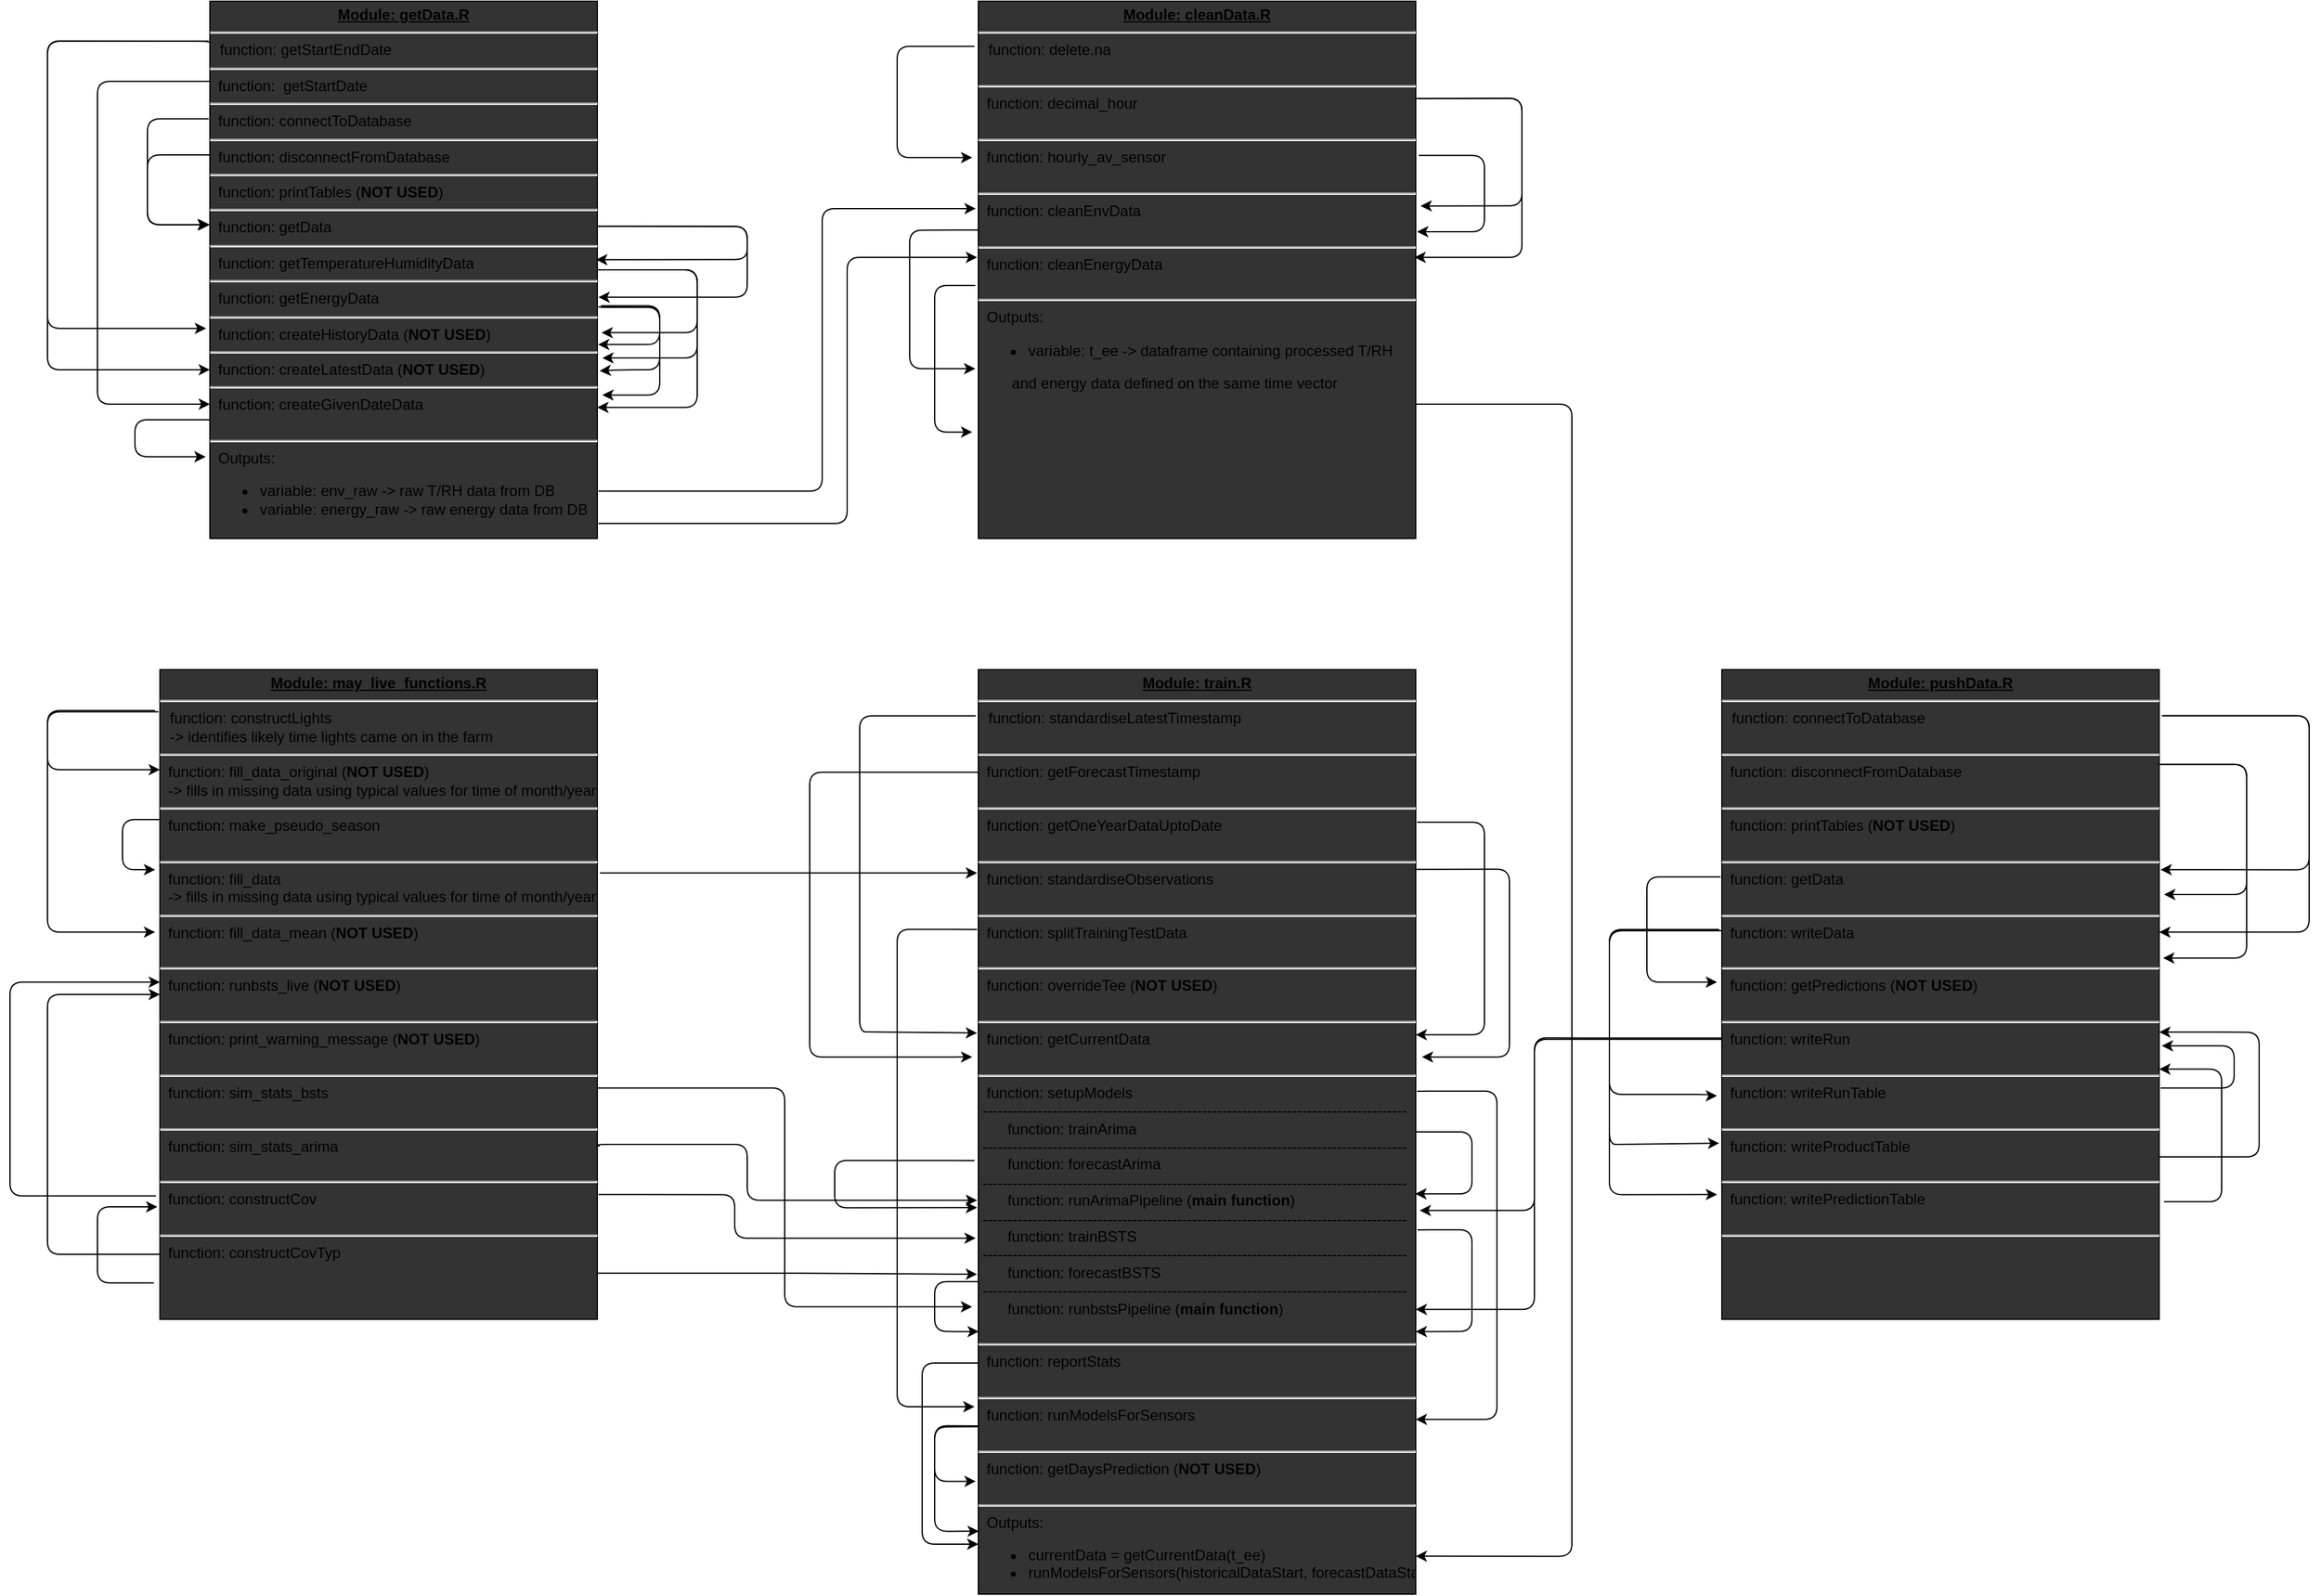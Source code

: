 <mxfile>
    <diagram name="Page-1" id="a7904f86-f2b4-8e86-fa97-74104820619b">
        <mxGraphModel dx="2024" dy="539" grid="1" gridSize="10" guides="1" tooltips="1" connect="1" arrows="1" fold="1" page="1" pageScale="1" pageWidth="1100" pageHeight="850" background="none" math="0" shadow="0">
            <root>
                <mxCell id="0"/>
                <mxCell id="1" parent="0"/>
                <mxCell id="6" style="edgeStyle=orthogonalEdgeStyle;html=1;elbow=vertical;exitX=0;exitY=0.081;exitDx=0;exitDy=0;exitPerimeter=0;entryX=-0.01;entryY=0.609;entryDx=0;entryDy=0;entryPerimeter=0;" parent="1" source="24794b860abc3c2d-1" target="24794b860abc3c2d-1" edge="1">
                    <mxGeometry relative="1" as="geometry">
                        <mxPoint x="-330" y="296" as="targetPoint"/>
                        <mxPoint x="-330" y="67" as="sourcePoint"/>
                        <Array as="points">
                            <mxPoint x="-310" y="67"/>
                            <mxPoint x="-440" y="67"/>
                            <mxPoint x="-440" y="297"/>
                        </Array>
                    </mxGeometry>
                </mxCell>
                <mxCell id="9" style="edgeStyle=elbowEdgeStyle;html=1;entryX=0;entryY=0.75;entryDx=0;entryDy=0;exitX=0.003;exitY=0.149;exitDx=0;exitDy=0;exitPerimeter=0;" parent="1" source="24794b860abc3c2d-1" target="24794b860abc3c2d-1" edge="1">
                    <mxGeometry relative="1" as="geometry">
                        <mxPoint x="-313" y="360" as="targetPoint"/>
                        <mxPoint x="-330" y="99" as="sourcePoint"/>
                        <Array as="points">
                            <mxPoint x="-400" y="230"/>
                            <mxPoint x="-450" y="90"/>
                        </Array>
                    </mxGeometry>
                </mxCell>
                <mxCell id="10" style="edgeStyle=elbowEdgeStyle;html=1;exitX=-0.003;exitY=0.219;exitDx=0;exitDy=0;exitPerimeter=0;entryX=-0.003;entryY=0.416;entryDx=0;entryDy=0;entryPerimeter=0;" parent="1" source="24794b860abc3c2d-1" target="24794b860abc3c2d-1" edge="1">
                    <mxGeometry relative="1" as="geometry">
                        <mxPoint x="-314" y="220" as="targetPoint"/>
                        <Array as="points">
                            <mxPoint x="-360" y="170"/>
                            <mxPoint x="-360" y="280"/>
                        </Array>
                    </mxGeometry>
                </mxCell>
                <mxCell id="13" style="edgeStyle=orthogonalEdgeStyle;html=1;exitX=1.003;exitY=0.419;exitDx=0;exitDy=0;exitPerimeter=0;entryX=0.997;entryY=0.481;entryDx=0;entryDy=0;entryPerimeter=0;" parent="1" source="24794b860abc3c2d-1" target="24794b860abc3c2d-1" edge="1">
                    <mxGeometry relative="1" as="geometry">
                        <mxPoint x="10" y="290" as="targetPoint"/>
                        <Array as="points">
                            <mxPoint x="120" y="215"/>
                            <mxPoint x="120" y="242"/>
                        </Array>
                    </mxGeometry>
                </mxCell>
                <mxCell id="15" style="edgeStyle=orthogonalEdgeStyle;html=1;exitX=1;exitY=0.419;exitDx=0;exitDy=0;entryX=1.003;entryY=0.551;entryDx=0;entryDy=0;entryPerimeter=0;exitPerimeter=0;" parent="1" source="24794b860abc3c2d-1" target="24794b860abc3c2d-1" edge="1">
                    <mxGeometry relative="1" as="geometry">
                        <mxPoint x="150" y="280" as="targetPoint"/>
                        <Array as="points">
                            <mxPoint x="120" y="215"/>
                            <mxPoint x="120" y="272"/>
                        </Array>
                    </mxGeometry>
                </mxCell>
                <mxCell id="16" style="edgeStyle=orthogonalEdgeStyle;html=1;exitX=-0.003;exitY=0.074;exitDx=0;exitDy=0;entryX=0;entryY=0.686;entryDx=0;entryDy=0;entryPerimeter=0;exitPerimeter=0;" parent="1" source="24794b860abc3c2d-1" target="24794b860abc3c2d-1" edge="1">
                    <mxGeometry relative="1" as="geometry">
                        <mxPoint x="-540" y="330" as="targetPoint"/>
                        <Array as="points">
                            <mxPoint x="-440" y="67"/>
                            <mxPoint x="-440" y="330"/>
                        </Array>
                    </mxGeometry>
                </mxCell>
                <mxCell id="22" style="edgeStyle=orthogonalEdgeStyle;html=1;exitX=1;exitY=0.5;exitDx=0;exitDy=0;entryX=1.011;entryY=0.617;entryDx=0;entryDy=0;entryPerimeter=0;" parent="1" source="24794b860abc3c2d-1" target="24794b860abc3c2d-1" edge="1">
                    <mxGeometry relative="1" as="geometry">
                        <mxPoint x="80" y="300" as="targetPoint"/>
                        <Array as="points">
                            <mxPoint x="80" y="250"/>
                            <mxPoint x="80" y="300"/>
                        </Array>
                    </mxGeometry>
                </mxCell>
                <mxCell id="23" style="edgeStyle=orthogonalEdgeStyle;html=1;exitX=1;exitY=0.5;exitDx=0;exitDy=0;entryX=1.013;entryY=0.664;entryDx=0;entryDy=0;entryPerimeter=0;" parent="1" source="24794b860abc3c2d-1" target="24794b860abc3c2d-1" edge="1">
                    <mxGeometry relative="1" as="geometry">
                        <mxPoint x="20" y="320" as="targetPoint"/>
                        <Array as="points">
                            <mxPoint x="80" y="250"/>
                            <mxPoint x="80" y="321"/>
                        </Array>
                    </mxGeometry>
                </mxCell>
                <mxCell id="24" style="edgeStyle=orthogonalEdgeStyle;html=1;exitX=1;exitY=0.5;exitDx=0;exitDy=0;entryX=1;entryY=0.756;entryDx=0;entryDy=0;entryPerimeter=0;" parent="1" source="24794b860abc3c2d-1" target="24794b860abc3c2d-1" edge="1">
                    <mxGeometry relative="1" as="geometry">
                        <mxPoint x="10" y="360" as="targetPoint"/>
                        <Array as="points">
                            <mxPoint x="80" y="250"/>
                            <mxPoint x="80" y="360"/>
                        </Array>
                    </mxGeometry>
                </mxCell>
                <mxCell id="25" style="edgeStyle=orthogonalEdgeStyle;html=1;exitX=1.009;exitY=0.569;exitDx=0;exitDy=0;exitPerimeter=0;entryX=1.002;entryY=0.639;entryDx=0;entryDy=0;entryPerimeter=0;" parent="1" source="24794b860abc3c2d-1" target="24794b860abc3c2d-1" edge="1">
                    <mxGeometry relative="1" as="geometry">
                        <mxPoint x="10" y="310" as="targetPoint"/>
                        <Array as="points">
                            <mxPoint x="50" y="280"/>
                            <mxPoint x="50" y="310"/>
                        </Array>
                    </mxGeometry>
                </mxCell>
                <mxCell id="26" style="edgeStyle=orthogonalEdgeStyle;html=1;exitX=1.009;exitY=0.567;exitDx=0;exitDy=0;exitPerimeter=0;entryX=1.006;entryY=0.688;entryDx=0;entryDy=0;entryPerimeter=0;" parent="1" source="24794b860abc3c2d-1" target="24794b860abc3c2d-1" edge="1">
                    <mxGeometry relative="1" as="geometry">
                        <mxPoint x="20" y="330" as="targetPoint"/>
                        <Array as="points">
                            <mxPoint x="50" y="279"/>
                            <mxPoint x="50" y="330"/>
                            <mxPoint x="20" y="330"/>
                        </Array>
                    </mxGeometry>
                </mxCell>
                <mxCell id="27" style="edgeStyle=orthogonalEdgeStyle;html=1;exitX=1;exitY=0.567;exitDx=0;exitDy=0;entryX=1.013;entryY=0.733;entryDx=0;entryDy=0;entryPerimeter=0;exitPerimeter=0;" parent="1" source="24794b860abc3c2d-1" target="24794b860abc3c2d-1" edge="1">
                    <mxGeometry relative="1" as="geometry">
                        <mxPoint x="10" y="350" as="targetPoint"/>
                        <Array as="points">
                            <mxPoint y="280"/>
                            <mxPoint x="50" y="280"/>
                            <mxPoint x="50" y="350"/>
                        </Array>
                    </mxGeometry>
                </mxCell>
                <mxCell id="28" style="edgeStyle=orthogonalEdgeStyle;html=1;exitX=0;exitY=0.779;exitDx=0;exitDy=0;exitPerimeter=0;entryX=-0.011;entryY=0.848;entryDx=0;entryDy=0;entryPerimeter=0;" parent="1" source="24794b860abc3c2d-1" target="24794b860abc3c2d-1" edge="1">
                    <mxGeometry relative="1" as="geometry">
                        <mxPoint x="-420" y="400" as="targetPoint"/>
                        <mxPoint x="-340" y="360" as="sourcePoint"/>
                        <Array as="points">
                            <mxPoint x="-370" y="370"/>
                            <mxPoint x="-370" y="400"/>
                        </Array>
                    </mxGeometry>
                </mxCell>
                <mxCell id="30" style="edgeStyle=elbowEdgeStyle;html=1;exitX=1.003;exitY=0.912;exitDx=0;exitDy=0;exitPerimeter=0;entryX=-0.006;entryY=0.386;entryDx=0;entryDy=0;entryPerimeter=0;" parent="1" source="24794b860abc3c2d-1" target="29" edge="1">
                    <mxGeometry relative="1" as="geometry">
                        <mxPoint x="280" y="200" as="targetPoint"/>
                        <Array as="points">
                            <mxPoint x="180" y="350"/>
                            <mxPoint x="190" y="290"/>
                        </Array>
                    </mxGeometry>
                </mxCell>
                <mxCell id="32" style="edgeStyle=orthogonalEdgeStyle;html=1;exitX=1.003;exitY=0.972;exitDx=0;exitDy=0;exitPerimeter=0;entryX=-0.003;entryY=0.479;entryDx=0;entryDy=0;entryPerimeter=0;" parent="1" source="24794b860abc3c2d-1" target="29" edge="1">
                    <mxGeometry relative="1" as="geometry">
                        <mxPoint x="290" y="240" as="targetPoint"/>
                        <Array as="points">
                            <mxPoint x="200" y="453"/>
                            <mxPoint x="200" y="240"/>
                        </Array>
                    </mxGeometry>
                </mxCell>
                <mxCell id="24794b860abc3c2d-1" value="&lt;p style=&quot;margin: 0px ; margin-top: 4px ; text-align: center ; text-decoration: underline&quot;&gt;&lt;b&gt;Module: getData.R&lt;/b&gt;&lt;/p&gt;&lt;hr&gt;&lt;p style=&quot;margin: 0px 0px 0px 8px;&quot;&gt;function: getStartEndDate&lt;/p&gt;&lt;hr&gt;&amp;nbsp; function:&amp;nbsp; getStartDate&lt;br&gt;&lt;hr&gt;&amp;nbsp; function: connectToDatabase&lt;br&gt;&lt;hr&gt;&amp;nbsp; function: disconnectFromDatabase&lt;br&gt;&lt;hr&gt;&amp;nbsp; function: printTables (&lt;b&gt;NOT USED&lt;/b&gt;)&lt;br&gt;&lt;hr&gt;&amp;nbsp; function: getData&lt;br&gt;&lt;hr&gt;&amp;nbsp; function: getTemperatureHumidityData&lt;br&gt;&lt;hr&gt;&amp;nbsp; function: getEnergyData&lt;br&gt;&lt;hr&gt;&amp;nbsp; function: createHistoryData (&lt;b&gt;NOT USED&lt;/b&gt;)&lt;br&gt;&lt;hr&gt;&amp;nbsp; function: createLatestData (&lt;b&gt;NOT USED&lt;/b&gt;)&lt;br&gt;&lt;hr&gt;&amp;nbsp; function: createGivenDateData&lt;br&gt;&lt;br&gt;&lt;hr&gt;&amp;nbsp; Outputs:&lt;br&gt;&lt;ul&gt;&lt;li&gt;variable: env_raw -&amp;gt; raw T/RH data from DB&lt;/li&gt;&lt;li&gt;variable: energy_raw -&amp;gt; raw energy data from DB&lt;/li&gt;&lt;/ul&gt;" style="verticalAlign=top;align=left;overflow=fill;fontSize=12;fontFamily=Helvetica;html=1;rounded=0;shadow=0;comic=0;labelBackgroundColor=none;strokeWidth=1;fillColor=#333333;" parent="1" vertex="1">
                    <mxGeometry x="-310" y="35" width="310" height="430" as="geometry"/>
                </mxCell>
                <mxCell id="12" style="edgeStyle=elbowEdgeStyle;html=1;exitX=0;exitY=0.286;exitDx=0;exitDy=0;exitPerimeter=0;entryX=0;entryY=0.416;entryDx=0;entryDy=0;entryPerimeter=0;" parent="1" source="24794b860abc3c2d-1" target="24794b860abc3c2d-1" edge="1">
                    <mxGeometry relative="1" as="geometry">
                        <mxPoint x="-310.0" y="219.71" as="targetPoint"/>
                        <mxPoint x="-310.0" y="135.0" as="sourcePoint"/>
                        <Array as="points">
                            <mxPoint x="-360" y="170"/>
                            <mxPoint x="-359.07" y="175.83"/>
                            <mxPoint x="-359.07" y="285.83"/>
                        </Array>
                    </mxGeometry>
                </mxCell>
                <mxCell id="35" style="edgeStyle=orthogonalEdgeStyle;html=1;exitX=-0.009;exitY=0.084;exitDx=0;exitDy=0;exitPerimeter=0;entryX=-0.014;entryY=0.291;entryDx=0;entryDy=0;entryPerimeter=0;" parent="1" source="29" target="29" edge="1">
                    <mxGeometry relative="1" as="geometry">
                        <mxPoint x="290" y="160" as="targetPoint"/>
                        <Array as="points">
                            <mxPoint x="240" y="71"/>
                            <mxPoint x="240" y="160"/>
                        </Array>
                    </mxGeometry>
                </mxCell>
                <mxCell id="36" style="edgeStyle=orthogonalEdgeStyle;html=1;exitX=1.006;exitY=0.181;exitDx=0;exitDy=0;exitPerimeter=0;entryX=1.011;entryY=0.381;entryDx=0;entryDy=0;entryPerimeter=0;" parent="1" source="29" target="29" edge="1">
                    <mxGeometry relative="1" as="geometry">
                        <mxPoint x="730" y="200" as="targetPoint"/>
                        <Array as="points">
                            <mxPoint x="740" y="113"/>
                            <mxPoint x="740" y="199"/>
                        </Array>
                    </mxGeometry>
                </mxCell>
                <mxCell id="37" style="edgeStyle=orthogonalEdgeStyle;html=1;exitX=1;exitY=0.181;exitDx=0;exitDy=0;exitPerimeter=0;entryX=0.997;entryY=0.479;entryDx=0;entryDy=0;entryPerimeter=0;" parent="1" source="29" target="29" edge="1">
                    <mxGeometry relative="1" as="geometry">
                        <mxPoint x="660" y="240" as="targetPoint"/>
                        <Array as="points">
                            <mxPoint x="740" y="113"/>
                            <mxPoint x="740" y="240"/>
                        </Array>
                    </mxGeometry>
                </mxCell>
                <mxCell id="38" style="edgeStyle=orthogonalEdgeStyle;html=1;exitX=1.007;exitY=0.287;exitDx=0;exitDy=0;exitPerimeter=0;entryX=1.003;entryY=0.429;entryDx=0;entryDy=0;entryPerimeter=0;" parent="1" source="29" target="29" edge="1">
                    <mxGeometry relative="1" as="geometry">
                        <mxPoint x="660" y="220" as="targetPoint"/>
                        <Array as="points">
                            <mxPoint x="710" y="158"/>
                            <mxPoint x="710" y="220"/>
                        </Array>
                    </mxGeometry>
                </mxCell>
                <mxCell id="39" style="edgeStyle=orthogonalEdgeStyle;html=1;exitX=0.001;exitY=0.426;exitDx=0;exitDy=0;exitPerimeter=0;entryX=-0.007;entryY=0.684;entryDx=0;entryDy=0;entryPerimeter=0;" parent="1" source="29" target="29" edge="1">
                    <mxGeometry relative="1" as="geometry">
                        <mxPoint x="220" y="330" as="targetPoint"/>
                        <Array as="points">
                            <mxPoint x="250" y="218"/>
                            <mxPoint x="250" y="329"/>
                        </Array>
                    </mxGeometry>
                </mxCell>
                <mxCell id="40" style="edgeStyle=orthogonalEdgeStyle;html=1;exitX=-0.007;exitY=0.529;exitDx=0;exitDy=0;exitPerimeter=0;entryX=-0.014;entryY=0.802;entryDx=0;entryDy=0;entryPerimeter=0;" parent="1" source="29" target="29" edge="1">
                    <mxGeometry relative="1" as="geometry">
                        <mxPoint x="280" y="380" as="targetPoint"/>
                        <Array as="points">
                            <mxPoint x="270" y="263"/>
                            <mxPoint x="270" y="380"/>
                        </Array>
                    </mxGeometry>
                </mxCell>
                <mxCell id="77" style="edgeStyle=orthogonalEdgeStyle;html=1;exitX=1;exitY=0.75;exitDx=0;exitDy=0;entryX=1;entryY=0.959;entryDx=0;entryDy=0;entryPerimeter=0;" edge="1" parent="1" source="29" target="47">
                    <mxGeometry relative="1" as="geometry">
                        <mxPoint x="660" y="1280" as="targetPoint"/>
                        <Array as="points">
                            <mxPoint x="780" y="358"/>
                            <mxPoint x="780" y="1280"/>
                        </Array>
                    </mxGeometry>
                </mxCell>
                <mxCell id="29" value="&lt;p style=&quot;margin: 0px ; margin-top: 4px ; text-align: center ; text-decoration: underline&quot;&gt;&lt;b&gt;Module: cleanData.R&lt;/b&gt;&lt;/p&gt;&lt;hr&gt;&lt;p style=&quot;margin: 0px 0px 0px 8px;&quot;&gt;function: delete.na&lt;/p&gt;&lt;p style=&quot;margin: 0px 0px 0px 8px;&quot;&gt;&lt;br&gt;&lt;/p&gt;&lt;hr&gt;&amp;nbsp; function: decimal_hour&lt;br&gt;&lt;br&gt;&lt;hr&gt;&amp;nbsp; function: hourly_av_sensor&lt;br&gt;&lt;br&gt;&lt;hr&gt;&amp;nbsp; function: cleanEnvData&lt;br&gt;&lt;br&gt;&lt;hr&gt;&amp;nbsp; function: cleanEnergyData&lt;br&gt;&lt;br&gt;&lt;hr&gt;&amp;nbsp;&amp;nbsp;Outputs:&lt;br&gt;&lt;ul&gt;&lt;li&gt;variable: t_ee -&amp;gt; dataframe containing processed T/RH&lt;/li&gt;&lt;/ul&gt;&lt;span style=&quot;white-space: pre;&quot;&gt;&#9;&lt;/span&gt;and energy data defined on the same time vector" style="verticalAlign=top;align=left;overflow=fill;fontSize=12;fontFamily=Helvetica;html=1;rounded=0;shadow=0;comic=0;labelBackgroundColor=none;strokeWidth=1;fillColor=#333333;" parent="1" vertex="1">
                    <mxGeometry x="305" y="35" width="350" height="430" as="geometry"/>
                </mxCell>
                <mxCell id="44" style="edgeStyle=orthogonalEdgeStyle;html=1;exitX=-0.011;exitY=0.063;exitDx=0;exitDy=0;exitPerimeter=0;entryX=0;entryY=0.154;entryDx=0;entryDy=0;entryPerimeter=0;" parent="1" source="42" target="42" edge="1">
                    <mxGeometry relative="1" as="geometry">
                        <mxPoint x="-354" y="650" as="targetPoint"/>
                        <Array as="points">
                            <mxPoint x="-440" y="603"/>
                            <mxPoint x="-440" y="650"/>
                        </Array>
                    </mxGeometry>
                </mxCell>
                <mxCell id="45" style="edgeStyle=orthogonalEdgeStyle;html=1;exitX=-0.003;exitY=0.065;exitDx=0;exitDy=0;exitPerimeter=0;entryX=-0.011;entryY=0.404;entryDx=0;entryDy=0;entryPerimeter=0;" parent="1" source="42" target="42" edge="1">
                    <mxGeometry relative="1" as="geometry">
                        <mxPoint x="-360" y="780" as="targetPoint"/>
                        <Array as="points">
                            <mxPoint x="-440" y="604"/>
                            <mxPoint x="-440" y="780"/>
                        </Array>
                    </mxGeometry>
                </mxCell>
                <mxCell id="46" style="edgeStyle=orthogonalEdgeStyle;html=1;entryX=-0.011;entryY=0.308;entryDx=0;entryDy=0;entryPerimeter=0;" parent="1" target="42" edge="1">
                    <mxGeometry relative="1" as="geometry">
                        <mxPoint x="-360" y="730" as="targetPoint"/>
                        <mxPoint x="-350" y="690" as="sourcePoint"/>
                        <Array as="points">
                            <mxPoint x="-380" y="690"/>
                            <mxPoint x="-380" y="730"/>
                        </Array>
                    </mxGeometry>
                </mxCell>
                <mxCell id="49" style="edgeStyle=orthogonalEdgeStyle;html=1;exitX=1.006;exitY=0.313;exitDx=0;exitDy=0;exitPerimeter=0;entryX=-0.003;entryY=0.22;entryDx=0;entryDy=0;entryPerimeter=0;" parent="1" source="42" target="47" edge="1">
                    <mxGeometry relative="1" as="geometry">
                        <mxPoint x="240" y="700" as="targetPoint"/>
                    </mxGeometry>
                </mxCell>
                <mxCell id="51" style="edgeStyle=orthogonalEdgeStyle;html=1;exitX=0.997;exitY=0.644;exitDx=0;exitDy=0;exitPerimeter=0;" parent="1" source="42" edge="1">
                    <mxGeometry relative="1" as="geometry">
                        <mxPoint x="300" y="1080" as="targetPoint"/>
                        <Array as="points">
                            <mxPoint x="150" y="905"/>
                            <mxPoint x="150" y="1080"/>
                        </Array>
                    </mxGeometry>
                </mxCell>
                <mxCell id="52" style="edgeStyle=orthogonalEdgeStyle;html=1;exitX=1.006;exitY=0.733;exitDx=0;exitDy=0;entryX=-0.003;entryY=0.574;entryDx=0;entryDy=0;entryPerimeter=0;exitPerimeter=0;" parent="1" source="42" target="47" edge="1">
                    <mxGeometry relative="1" as="geometry">
                        <Array as="points">
                            <mxPoint y="951"/>
                            <mxPoint y="950"/>
                            <mxPoint x="120" y="950"/>
                            <mxPoint x="120" y="995"/>
                        </Array>
                    </mxGeometry>
                </mxCell>
                <mxCell id="53" style="edgeStyle=orthogonalEdgeStyle;html=1;exitX=-0.009;exitY=0.81;exitDx=0;exitDy=0;exitPerimeter=0;entryX=0;entryY=0.481;entryDx=0;entryDy=0;entryPerimeter=0;" parent="1" source="42" target="42" edge="1">
                    <mxGeometry relative="1" as="geometry">
                        <mxPoint x="-490" y="820" as="targetPoint"/>
                        <Array as="points">
                            <mxPoint x="-470" y="991"/>
                            <mxPoint x="-470" y="820"/>
                        </Array>
                    </mxGeometry>
                </mxCell>
                <mxCell id="54" style="edgeStyle=orthogonalEdgeStyle;html=1;exitX=1.003;exitY=0.808;exitDx=0;exitDy=0;entryX=-0.006;entryY=0.615;entryDx=0;entryDy=0;entryPerimeter=0;exitPerimeter=0;" parent="1" source="42" target="47" edge="1">
                    <mxGeometry relative="1" as="geometry">
                        <Array as="points">
                            <mxPoint x="110" y="990"/>
                            <mxPoint x="110" y="1025"/>
                        </Array>
                    </mxGeometry>
                </mxCell>
                <mxCell id="55" style="edgeStyle=orthogonalEdgeStyle;html=1;exitX=0;exitY=0.9;exitDx=0;exitDy=0;exitPerimeter=0;entryX=0;entryY=0.5;entryDx=0;entryDy=0;" parent="1" source="42" target="42" edge="1">
                    <mxGeometry relative="1" as="geometry">
                        <mxPoint x="-480" y="830" as="targetPoint"/>
                        <Array as="points">
                            <mxPoint x="-440" y="1038"/>
                            <mxPoint x="-440" y="830"/>
                        </Array>
                    </mxGeometry>
                </mxCell>
                <mxCell id="56" style="edgeStyle=orthogonalEdgeStyle;html=1;exitX=-0.014;exitY=0.944;exitDx=0;exitDy=0;exitPerimeter=0;entryX=-0.006;entryY=0.827;entryDx=0;entryDy=0;entryPerimeter=0;" parent="1" source="42" target="42" edge="1">
                    <mxGeometry relative="1" as="geometry">
                        <mxPoint x="-500" y="1000" as="targetPoint"/>
                        <Array as="points">
                            <mxPoint x="-400" y="1061"/>
                            <mxPoint x="-400" y="1000"/>
                        </Array>
                    </mxGeometry>
                </mxCell>
                <mxCell id="57" style="edgeStyle=orthogonalEdgeStyle;html=1;exitX=0.997;exitY=0.929;exitDx=0;exitDy=0;exitPerimeter=0;entryX=-0.003;entryY=0.654;entryDx=0;entryDy=0;entryPerimeter=0;" parent="1" source="42" target="47" edge="1">
                    <mxGeometry relative="1" as="geometry">
                        <mxPoint x="90" y="960" as="targetPoint"/>
                    </mxGeometry>
                </mxCell>
                <mxCell id="42" value="&lt;p style=&quot;margin: 0px ; margin-top: 4px ; text-align: center ; text-decoration: underline&quot;&gt;&lt;b&gt;Module: may_live_functions.R&lt;/b&gt;&lt;/p&gt;&lt;hr&gt;&lt;p style=&quot;margin: 0px 0px 0px 8px;&quot;&gt;function: constructLights&lt;/p&gt;&lt;p style=&quot;margin: 0px 0px 0px 8px;&quot;&gt;-&amp;gt; identifies likely time lights came on in the farm&lt;/p&gt;&lt;hr&gt;&amp;nbsp; function: fill_data_original (&lt;b&gt;NOT USED&lt;/b&gt;)&lt;br&gt;&amp;nbsp; -&amp;gt; fills in missing data using typical values for time of month/year&lt;br&gt;&lt;hr&gt;&amp;nbsp; function: make_pseudo_season&lt;br&gt;&lt;br&gt;&lt;hr&gt;&amp;nbsp; function: fill_data&lt;br&gt;&amp;nbsp; -&amp;gt; fills in missing data using typical values for time of month/year&lt;br&gt;&lt;hr&gt;&amp;nbsp; function: fill_data_mean (&lt;b&gt;NOT USED&lt;/b&gt;)&lt;br&gt;&lt;br&gt;&lt;hr&gt;&amp;nbsp; function: runbsts_live (&lt;b&gt;NOT USED&lt;/b&gt;)&lt;br&gt;&lt;br&gt;&lt;hr&gt;&amp;nbsp; function: print_warning_message (&lt;b&gt;NOT USED&lt;/b&gt;)&lt;br&gt;&lt;br&gt;&lt;hr&gt;&amp;nbsp; function: sim_stats_bsts&lt;br&gt;&lt;br&gt;&lt;hr&gt;&amp;nbsp; function: sim_stats_arima&lt;br&gt;&lt;br&gt;&lt;hr&gt;&amp;nbsp; function: constructCov&lt;br&gt;&lt;br&gt;&lt;hr&gt;&amp;nbsp; function: constructCovTyp" style="verticalAlign=top;align=left;overflow=fill;fontSize=12;fontFamily=Helvetica;html=1;rounded=0;shadow=0;comic=0;labelBackgroundColor=none;strokeWidth=1;fillColor=#333333;" parent="1" vertex="1">
                    <mxGeometry x="-350" y="570" width="350" height="520" as="geometry"/>
                </mxCell>
                <mxCell id="72" style="edgeStyle=orthogonalEdgeStyle;html=1;exitX=-0.006;exitY=0.05;exitDx=0;exitDy=0;exitPerimeter=0;entryX=-0.003;entryY=0.393;entryDx=0;entryDy=0;entryPerimeter=0;" parent="1" source="47" target="47" edge="1">
                    <mxGeometry relative="1" as="geometry">
                        <mxPoint x="220" y="860" as="targetPoint"/>
                        <Array as="points">
                            <mxPoint x="210" y="607"/>
                            <mxPoint x="210" y="860"/>
                            <mxPoint x="220" y="860"/>
                        </Array>
                    </mxGeometry>
                </mxCell>
                <mxCell id="73" style="edgeStyle=orthogonalEdgeStyle;html=1;exitX=0.003;exitY=0.111;exitDx=0;exitDy=0;exitPerimeter=0;entryX=-0.014;entryY=0.419;entryDx=0;entryDy=0;entryPerimeter=0;" parent="1" source="47" target="47" edge="1">
                    <mxGeometry relative="1" as="geometry">
                        <mxPoint x="150" y="755" as="targetPoint"/>
                        <Array as="points">
                            <mxPoint x="170" y="652"/>
                            <mxPoint x="170" y="880"/>
                        </Array>
                    </mxGeometry>
                </mxCell>
                <mxCell id="74" style="edgeStyle=orthogonalEdgeStyle;html=1;exitX=1.003;exitY=0.165;exitDx=0;exitDy=0;exitPerimeter=0;entryX=1;entryY=0.395;entryDx=0;entryDy=0;entryPerimeter=0;" parent="1" source="47" target="47" edge="1">
                    <mxGeometry relative="1" as="geometry">
                        <mxPoint x="680" y="860" as="targetPoint"/>
                        <Array as="points">
                            <mxPoint x="710" y="692"/>
                            <mxPoint x="710" y="862"/>
                        </Array>
                    </mxGeometry>
                </mxCell>
                <mxCell id="75" style="edgeStyle=orthogonalEdgeStyle;html=1;entryX=1.014;entryY=0.419;entryDx=0;entryDy=0;entryPerimeter=0;exitX=1;exitY=0.216;exitDx=0;exitDy=0;exitPerimeter=0;" parent="1" source="47" target="47" edge="1">
                    <mxGeometry relative="1" as="geometry">
                        <mxPoint x="750" y="880" as="targetPoint"/>
                        <mxPoint x="660" y="730" as="sourcePoint"/>
                        <Array as="points">
                            <mxPoint x="730" y="730"/>
                            <mxPoint x="730" y="880"/>
                        </Array>
                    </mxGeometry>
                </mxCell>
                <mxCell id="76" style="edgeStyle=orthogonalEdgeStyle;html=1;exitX=-0.003;exitY=0.281;exitDx=0;exitDy=0;exitPerimeter=0;entryX=-0.009;entryY=0.796;entryDx=0;entryDy=0;entryPerimeter=0;" edge="1" parent="1" source="47" target="47">
                    <mxGeometry relative="1" as="geometry">
                        <mxPoint x="290" y="1160" as="targetPoint"/>
                        <Array as="points">
                            <mxPoint x="240" y="778"/>
                            <mxPoint x="240" y="1160"/>
                        </Array>
                    </mxGeometry>
                </mxCell>
                <mxCell id="78" style="edgeStyle=orthogonalEdgeStyle;html=1;exitX=1;exitY=0.5;exitDx=0;exitDy=0;entryX=0.999;entryY=0.567;entryDx=0;entryDy=0;entryPerimeter=0;" edge="1" parent="1" source="47" target="47">
                    <mxGeometry relative="1" as="geometry">
                        <mxPoint x="660" y="990" as="targetPoint"/>
                        <Array as="points">
                            <mxPoint x="700" y="940"/>
                            <mxPoint x="700" y="990"/>
                        </Array>
                    </mxGeometry>
                </mxCell>
                <mxCell id="79" style="edgeStyle=orthogonalEdgeStyle;html=1;exitX=-0.009;exitY=0.531;exitDx=0;exitDy=0;exitPerimeter=0;entryX=-0.003;entryY=0.582;entryDx=0;entryDy=0;entryPerimeter=0;" edge="1" parent="1" source="47" target="47">
                    <mxGeometry relative="1" as="geometry">
                        <mxPoint x="240" y="1000" as="targetPoint"/>
                        <Array as="points">
                            <mxPoint x="190" y="963"/>
                            <mxPoint x="190" y="1001"/>
                        </Array>
                    </mxGeometry>
                </mxCell>
                <mxCell id="80" style="edgeStyle=orthogonalEdgeStyle;html=1;exitX=1.004;exitY=0.606;exitDx=0;exitDy=0;exitPerimeter=0;entryX=1;entryY=0.716;entryDx=0;entryDy=0;entryPerimeter=0;" edge="1" parent="1" source="47" target="47">
                    <mxGeometry relative="1" as="geometry">
                        <mxPoint x="690" y="1050" as="targetPoint"/>
                        <Array as="points">
                            <mxPoint x="700" y="1018"/>
                            <mxPoint x="700" y="1100"/>
                        </Array>
                    </mxGeometry>
                </mxCell>
                <mxCell id="81" style="edgeStyle=orthogonalEdgeStyle;html=1;exitX=0.001;exitY=0.662;exitDx=0;exitDy=0;exitPerimeter=0;entryX=0.001;entryY=0.716;entryDx=0;entryDy=0;entryPerimeter=0;" edge="1" parent="1" source="47" target="47">
                    <mxGeometry relative="1" as="geometry">
                        <mxPoint x="290" y="1100" as="targetPoint"/>
                        <Array as="points">
                            <mxPoint x="270" y="1060"/>
                            <mxPoint x="270" y="1100"/>
                        </Array>
                    </mxGeometry>
                </mxCell>
                <mxCell id="82" style="edgeStyle=orthogonalEdgeStyle;html=1;exitX=1.003;exitY=0.456;exitDx=0;exitDy=0;exitPerimeter=0;entryX=1;entryY=0.811;entryDx=0;entryDy=0;entryPerimeter=0;" edge="1" parent="1" source="47" target="47">
                    <mxGeometry relative="1" as="geometry">
                        <mxPoint x="670" y="1170" as="targetPoint"/>
                        <Array as="points">
                            <mxPoint x="720" y="907"/>
                            <mxPoint x="720" y="1170"/>
                        </Array>
                    </mxGeometry>
                </mxCell>
                <mxCell id="83" style="edgeStyle=orthogonalEdgeStyle;html=1;exitX=0;exitY=0.75;exitDx=0;exitDy=0;entryX=0;entryY=0.946;entryDx=0;entryDy=0;entryPerimeter=0;" edge="1" parent="1" source="47" target="47">
                    <mxGeometry relative="1" as="geometry">
                        <mxPoint x="290" y="1270" as="targetPoint"/>
                        <Array as="points">
                            <mxPoint x="260" y="1125"/>
                            <mxPoint x="260" y="1270"/>
                        </Array>
                    </mxGeometry>
                </mxCell>
                <mxCell id="84" style="edgeStyle=orthogonalEdgeStyle;html=1;exitX=0.003;exitY=0.819;exitDx=0;exitDy=0;exitPerimeter=0;entryX=-0.006;entryY=0.878;entryDx=0;entryDy=0;entryPerimeter=0;" edge="1" parent="1" source="47" target="47">
                    <mxGeometry relative="1" as="geometry">
                        <mxPoint x="280" y="1220" as="targetPoint"/>
                        <Array as="points">
                            <mxPoint x="270" y="1176"/>
                            <mxPoint x="270" y="1220"/>
                        </Array>
                    </mxGeometry>
                </mxCell>
                <mxCell id="85" style="edgeStyle=orthogonalEdgeStyle;html=1;exitX=0;exitY=0.818;exitDx=0;exitDy=0;exitPerimeter=0;entryX=0.001;entryY=0.932;entryDx=0;entryDy=0;entryPerimeter=0;" edge="1" parent="1" source="47" target="47">
                    <mxGeometry relative="1" as="geometry">
                        <mxPoint x="290" y="1260" as="targetPoint"/>
                        <Array as="points">
                            <mxPoint x="270" y="1175"/>
                            <mxPoint x="270" y="1260"/>
                        </Array>
                    </mxGeometry>
                </mxCell>
                <mxCell id="47" value="&lt;p style=&quot;margin: 0px ; margin-top: 4px ; text-align: center ; text-decoration: underline&quot;&gt;&lt;b&gt;Module: train.R&lt;/b&gt;&lt;/p&gt;&lt;hr&gt;&lt;p style=&quot;margin: 0px 0px 0px 8px;&quot;&gt;function: standardiseLatestTimestamp&lt;/p&gt;&lt;p style=&quot;margin: 0px 0px 0px 8px;&quot;&gt;&lt;br&gt;&lt;/p&gt;&lt;hr&gt;&amp;nbsp; function: getForecastTimestamp&lt;br&gt;&amp;nbsp;&lt;br&gt;&lt;hr&gt;&amp;nbsp; function: getOneYearDataUptoDate&lt;br&gt;&lt;br&gt;&lt;hr&gt;&amp;nbsp; function: standardiseObservations&lt;br&gt;&lt;br&gt;&lt;hr&gt;&amp;nbsp; function: splitTrainingTestData&lt;br&gt;&lt;br&gt;&lt;hr&gt;&amp;nbsp; function: overrideTee (&lt;b&gt;NOT USED&lt;/b&gt;)&lt;br&gt;&lt;br&gt;&lt;hr&gt;&amp;nbsp; function: getCurrentData&lt;br&gt;&lt;br&gt;&lt;hr&gt;&amp;nbsp; function: setupModels&lt;br&gt;&amp;nbsp;-------------------------------------------------------------------------------------&lt;br&gt;&amp;nbsp; &amp;nbsp; &amp;nbsp; &amp;nbsp;function: trainArima&lt;br&gt;&amp;nbsp;-------------------------------------------------------------------------------------&lt;br&gt;&amp;nbsp; &amp;nbsp; &amp;nbsp; &amp;nbsp;function: forecastArima&lt;br&gt;&amp;nbsp;-------------------------------------------------------------------------------------&lt;br&gt;&amp;nbsp; &amp;nbsp; &amp;nbsp; &amp;nbsp;function: runArimaPipeline (&lt;b&gt;main function&lt;/b&gt;)&lt;br&gt;&amp;nbsp;-------------------------------------------------------------------------------------&lt;br&gt;&amp;nbsp; &amp;nbsp; &amp;nbsp; &amp;nbsp;function: trainBSTS&lt;br&gt;&amp;nbsp;-------------------------------------------------------------------------------------&lt;br&gt;&amp;nbsp; &amp;nbsp; &amp;nbsp; &amp;nbsp;function: forecastBSTS&lt;br&gt;&amp;nbsp;-------------------------------------------------------------------------------------&lt;br&gt;&amp;nbsp; &amp;nbsp; &amp;nbsp; &amp;nbsp;function: runbstsPipeline (&lt;b&gt;main function&lt;/b&gt;)&lt;br&gt;&lt;br&gt;&lt;hr&gt;&amp;nbsp; function: reportStats&lt;br&gt;&lt;br&gt;&lt;hr&gt;&amp;nbsp; function: runModelsForSensors&lt;br&gt;&lt;br&gt;&lt;hr&gt;&amp;nbsp; function: getDaysPrediction (&lt;b&gt;NOT USED&lt;/b&gt;)&lt;br&gt;&lt;br&gt;&lt;hr&gt;&amp;nbsp; Outputs:&lt;br&gt;&lt;ul&gt;&lt;li&gt;currentData = getCurrentData(t_ee)&lt;/li&gt;&lt;li&gt;runModelsForSensors(historicalDataStart, forecastDataStart)&lt;/li&gt;&lt;/ul&gt;" style="verticalAlign=top;align=left;overflow=fill;fontSize=12;fontFamily=Helvetica;html=1;rounded=0;shadow=0;comic=0;labelBackgroundColor=none;strokeWidth=1;fillColor=#333333;" parent="1" vertex="1">
                    <mxGeometry x="305" y="570" width="350" height="740" as="geometry"/>
                </mxCell>
                <mxCell id="58" style="edgeStyle=orthogonalEdgeStyle;html=1;exitX=1.009;exitY=0.071;exitDx=0;exitDy=0;exitPerimeter=0;entryX=1.003;entryY=0.308;entryDx=0;entryDy=0;entryPerimeter=0;" parent="1" source="48" target="48" edge="1">
                    <mxGeometry relative="1" as="geometry">
                        <mxPoint x="1300" y="730" as="targetPoint"/>
                        <Array as="points">
                            <mxPoint x="1370" y="607"/>
                            <mxPoint x="1370" y="730"/>
                        </Array>
                    </mxGeometry>
                </mxCell>
                <mxCell id="59" style="edgeStyle=orthogonalEdgeStyle;html=1;exitX=1.006;exitY=0.071;exitDx=0;exitDy=0;exitPerimeter=0;entryX=1;entryY=0.404;entryDx=0;entryDy=0;entryPerimeter=0;" parent="1" source="48" target="48" edge="1">
                    <mxGeometry relative="1" as="geometry">
                        <mxPoint x="1270" y="700" as="targetPoint"/>
                        <Array as="points">
                            <mxPoint x="1370" y="607"/>
                            <mxPoint x="1370" y="780"/>
                        </Array>
                    </mxGeometry>
                </mxCell>
                <mxCell id="60" style="edgeStyle=orthogonalEdgeStyle;html=1;exitX=1.003;exitY=0.146;exitDx=0;exitDy=0;exitPerimeter=0;entryX=1.011;entryY=0.348;entryDx=0;entryDy=0;entryPerimeter=0;" parent="1" source="48" target="48" edge="1">
                    <mxGeometry relative="1" as="geometry">
                        <mxPoint x="1290" y="750" as="targetPoint"/>
                        <Array as="points">
                            <mxPoint x="1320" y="646"/>
                            <mxPoint x="1320" y="750"/>
                        </Array>
                    </mxGeometry>
                </mxCell>
                <mxCell id="61" style="edgeStyle=orthogonalEdgeStyle;html=1;exitX=1;exitY=0.146;exitDx=0;exitDy=0;exitPerimeter=0;entryX=1.009;entryY=0.444;entryDx=0;entryDy=0;entryPerimeter=0;" parent="1" source="48" target="48" edge="1">
                    <mxGeometry relative="1" as="geometry">
                        <mxPoint x="1280" y="800" as="targetPoint"/>
                        <Array as="points">
                            <mxPoint x="1320" y="646"/>
                            <mxPoint x="1320" y="801"/>
                        </Array>
                    </mxGeometry>
                </mxCell>
                <mxCell id="62" style="edgeStyle=orthogonalEdgeStyle;html=1;exitX=-0.003;exitY=0.319;exitDx=0;exitDy=0;exitPerimeter=0;entryX=-0.011;entryY=0.481;entryDx=0;entryDy=0;entryPerimeter=0;" parent="1" source="48" target="48" edge="1">
                    <mxGeometry relative="1" as="geometry">
                        <mxPoint x="780" y="820" as="targetPoint"/>
                        <Array as="points">
                            <mxPoint x="840" y="736"/>
                            <mxPoint x="840" y="820"/>
                        </Array>
                    </mxGeometry>
                </mxCell>
                <mxCell id="63" style="edgeStyle=orthogonalEdgeStyle;html=1;exitX=0;exitY=0.402;exitDx=0;exitDy=0;exitPerimeter=0;entryX=-0.011;entryY=0.656;entryDx=0;entryDy=0;entryPerimeter=0;" parent="1" source="48" target="48" edge="1">
                    <mxGeometry relative="1" as="geometry">
                        <mxPoint x="890" y="910" as="targetPoint"/>
                        <Array as="points">
                            <mxPoint x="810" y="779"/>
                            <mxPoint x="810" y="910"/>
                            <mxPoint x="890" y="910"/>
                            <mxPoint x="890" y="911"/>
                        </Array>
                    </mxGeometry>
                </mxCell>
                <mxCell id="64" style="edgeStyle=orthogonalEdgeStyle;html=1;exitX=-0.006;exitY=0.402;exitDx=0;exitDy=0;exitPerimeter=0;entryX=-0.006;entryY=0.729;entryDx=0;entryDy=0;entryPerimeter=0;" parent="1" source="48" target="48" edge="1">
                    <mxGeometry relative="1" as="geometry">
                        <mxPoint x="880" y="950" as="targetPoint"/>
                        <Array as="points">
                            <mxPoint x="810" y="779"/>
                            <mxPoint x="810" y="950"/>
                            <mxPoint x="820" y="950"/>
                        </Array>
                    </mxGeometry>
                </mxCell>
                <mxCell id="65" style="edgeStyle=orthogonalEdgeStyle;html=1;exitX=-0.006;exitY=0.4;exitDx=0;exitDy=0;exitPerimeter=0;entryX=-0.011;entryY=0.808;entryDx=0;entryDy=0;entryPerimeter=0;" parent="1" source="48" target="48" edge="1">
                    <mxGeometry relative="1" as="geometry">
                        <mxPoint x="800" y="1010" as="targetPoint"/>
                        <Array as="points">
                            <mxPoint x="810" y="778"/>
                            <mxPoint x="810" y="990"/>
                        </Array>
                    </mxGeometry>
                </mxCell>
                <mxCell id="66" style="edgeStyle=orthogonalEdgeStyle;html=1;exitX=0;exitY=0.567;exitDx=0;exitDy=0;exitPerimeter=0;entryX=1.009;entryY=0.585;entryDx=0;entryDy=0;entryPerimeter=0;" parent="1" source="48" target="47" edge="1">
                    <mxGeometry relative="1" as="geometry">
                        <mxPoint x="680" y="1000" as="targetPoint"/>
                        <Array as="points">
                            <mxPoint x="750" y="865"/>
                            <mxPoint x="750" y="1003"/>
                        </Array>
                    </mxGeometry>
                </mxCell>
                <mxCell id="67" style="edgeStyle=orthogonalEdgeStyle;html=1;exitX=0;exitY=0.569;exitDx=0;exitDy=0;exitPerimeter=0;entryX=1;entryY=0.692;entryDx=0;entryDy=0;entryPerimeter=0;" parent="1" source="48" target="47" edge="1">
                    <mxGeometry relative="1" as="geometry">
                        <mxPoint x="720" y="830" as="targetPoint"/>
                        <Array as="points">
                            <mxPoint x="750" y="866"/>
                            <mxPoint x="750" y="1082"/>
                        </Array>
                    </mxGeometry>
                </mxCell>
                <mxCell id="68" style="edgeStyle=orthogonalEdgeStyle;html=1;exitX=1.003;exitY=0.644;exitDx=0;exitDy=0;exitPerimeter=0;entryX=1.006;entryY=0.579;entryDx=0;entryDy=0;entryPerimeter=0;" parent="1" source="48" target="48" edge="1">
                    <mxGeometry relative="1" as="geometry">
                        <mxPoint x="1260" y="870" as="targetPoint"/>
                        <Array as="points">
                            <mxPoint x="1310" y="905"/>
                            <mxPoint x="1310" y="871"/>
                        </Array>
                    </mxGeometry>
                </mxCell>
                <mxCell id="69" style="edgeStyle=orthogonalEdgeStyle;html=1;exitX=1;exitY=0.75;exitDx=0;exitDy=0;entryX=1;entryY=0.558;entryDx=0;entryDy=0;entryPerimeter=0;" parent="1" source="48" target="48" edge="1">
                    <mxGeometry relative="1" as="geometry">
                        <mxPoint x="1260" y="860" as="targetPoint"/>
                        <Array as="points">
                            <mxPoint x="1330" y="960"/>
                            <mxPoint x="1330" y="860"/>
                        </Array>
                    </mxGeometry>
                </mxCell>
                <mxCell id="71" style="edgeStyle=orthogonalEdgeStyle;html=1;exitX=1.011;exitY=0.819;exitDx=0;exitDy=0;exitPerimeter=0;entryX=1;entryY=0.615;entryDx=0;entryDy=0;entryPerimeter=0;" parent="1" source="48" target="48" edge="1">
                    <mxGeometry relative="1" as="geometry">
                        <mxPoint x="1254" y="890" as="targetPoint"/>
                        <Array as="points">
                            <mxPoint x="1300" y="996"/>
                            <mxPoint x="1300" y="890"/>
                        </Array>
                    </mxGeometry>
                </mxCell>
                <mxCell id="48" value="&lt;p style=&quot;margin: 0px ; margin-top: 4px ; text-align: center ; text-decoration: underline&quot;&gt;&lt;b&gt;Module: pushData.R&lt;/b&gt;&lt;/p&gt;&lt;hr&gt;&lt;p style=&quot;margin: 0px 0px 0px 8px;&quot;&gt;function: connectToDatabase&lt;/p&gt;&lt;p style=&quot;margin: 0px 0px 0px 8px;&quot;&gt;&lt;br&gt;&lt;/p&gt;&lt;hr&gt;&amp;nbsp; function: disconnectFromDatabase&lt;br&gt;&amp;nbsp;&lt;br&gt;&lt;hr&gt;&amp;nbsp; function: printTables (&lt;b&gt;NOT USED&lt;/b&gt;)&lt;br&gt;&lt;br&gt;&lt;hr&gt;&amp;nbsp; function: getData&lt;br&gt;&lt;br&gt;&lt;hr&gt;&amp;nbsp; function: writeData&lt;br&gt;&lt;br&gt;&lt;hr&gt;&amp;nbsp; function: getPredictions (&lt;b&gt;NOT USED&lt;/b&gt;)&lt;br&gt;&lt;br&gt;&lt;hr&gt;&amp;nbsp; function: writeRun&lt;br&gt;&lt;br&gt;&lt;hr&gt;&amp;nbsp; function: writeRunTable&lt;br&gt;&lt;br&gt;&lt;hr&gt;&amp;nbsp; function: writeProductTable&lt;br&gt;&lt;br&gt;&lt;hr&gt;&amp;nbsp; function: writePredictionTable&lt;br&gt;&lt;br&gt;&lt;hr&gt;&amp;nbsp;" style="verticalAlign=top;align=left;overflow=fill;fontSize=12;fontFamily=Helvetica;html=1;rounded=0;shadow=0;comic=0;labelBackgroundColor=none;strokeWidth=1;fillColor=#333333;" parent="1" vertex="1">
                    <mxGeometry x="900" y="570" width="350" height="520" as="geometry"/>
                </mxCell>
            </root>
        </mxGraphModel>
    </diagram>
</mxfile>